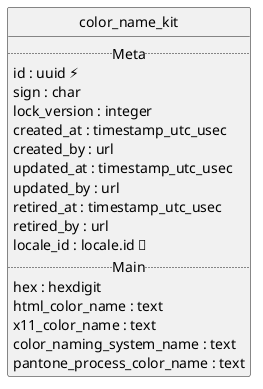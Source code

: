 @startuml uml
skinparam monochrome true
skinparam linetype ortho
hide circle

entity color_name_kit {
  .. Meta ..
  id : uuid ⚡
  sign : char
  lock_version : integer
  created_at : timestamp_utc_usec
  created_by : url
  updated_at : timestamp_utc_usec
  updated_by : url
  retired_at : timestamp_utc_usec
  retired_by : url
  locale_id : locale.id 🔑
  .. Main ..
  hex : hexdigit
  html_color_name : text
  x11_color_name : text
  color_naming_system_name : text
  pantone_process_color_name : text
}

@enduml
